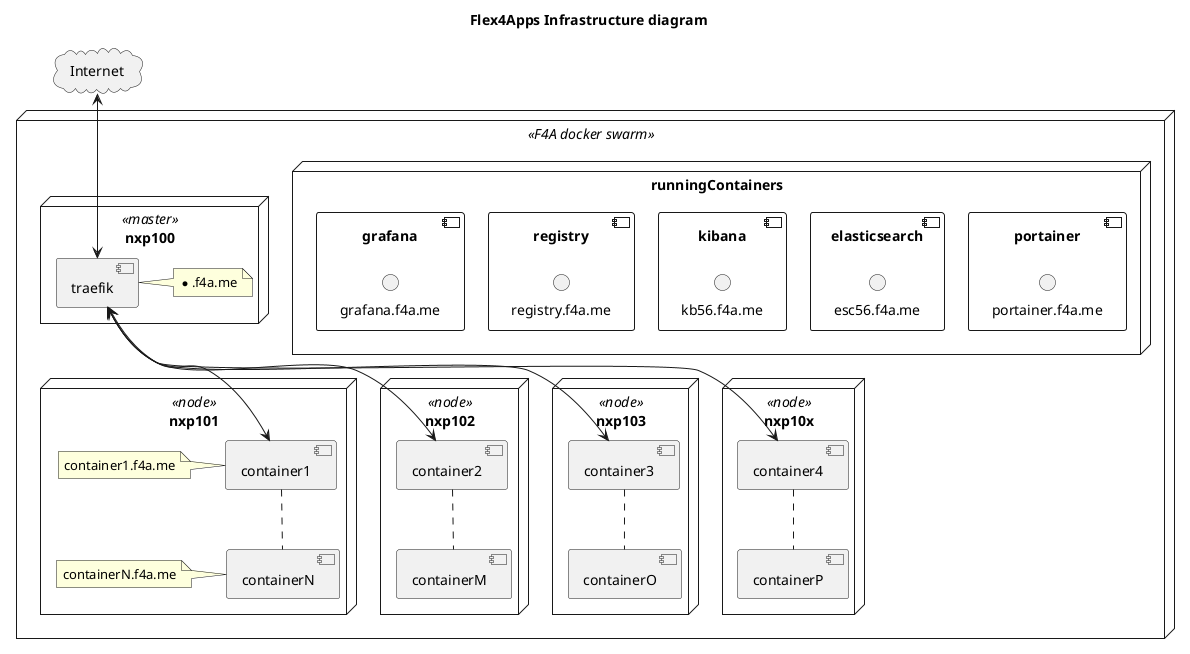 ## Flex4Apps infrastructure diagram

@startuml

title Flex4Apps Infrastructure diagram

cloud Internet {
}


node <<F4A docker swarm>> {
    node runningContainers {
        component portainer {
         interface portainer.f4a.me as portainerif
        }
        component elasticsearch {
         interface esc56.f4a.me as esc56if
        }
        component kibana {
            interface kb56.f4a.me as k56bif
        }
        component registry {
            interface registry.f4a.me as registryif
        }
        component grafana {
            interface grafana.f4a.me as grafanaif
        }
    }

    node nxp100 <<master>> {
        component traefik {
        }
        note right of traefik
            *.f4a.me
        end note
    }

    node nxp101 <<node>> {
        component container1 {
        }
        note left of container1
            container1.f4a.me
        end note

        component containerN {
        }
        note left of containerN
            containerN.f4a.me
        end note
    }

    node nxp102 <<node>>{
        component container2 {
        }

        component containerM {
        }
    }

    node nxp103 <<node>>{
        component container3 {
        }

        component containerO {
        }
    }

    node nxp10x <<node>>{
        component container4 {
        }

        component containerP {
        }
    }
}

Internet <-down->traefik
traefik <-down-> container1
traefik <-down-> container2
traefik <-down-> container3
traefik <-down-> container4

container1 .. containerN
container2 .. containerM
container3 .. containerO
container4 .. containerP

@enduml
